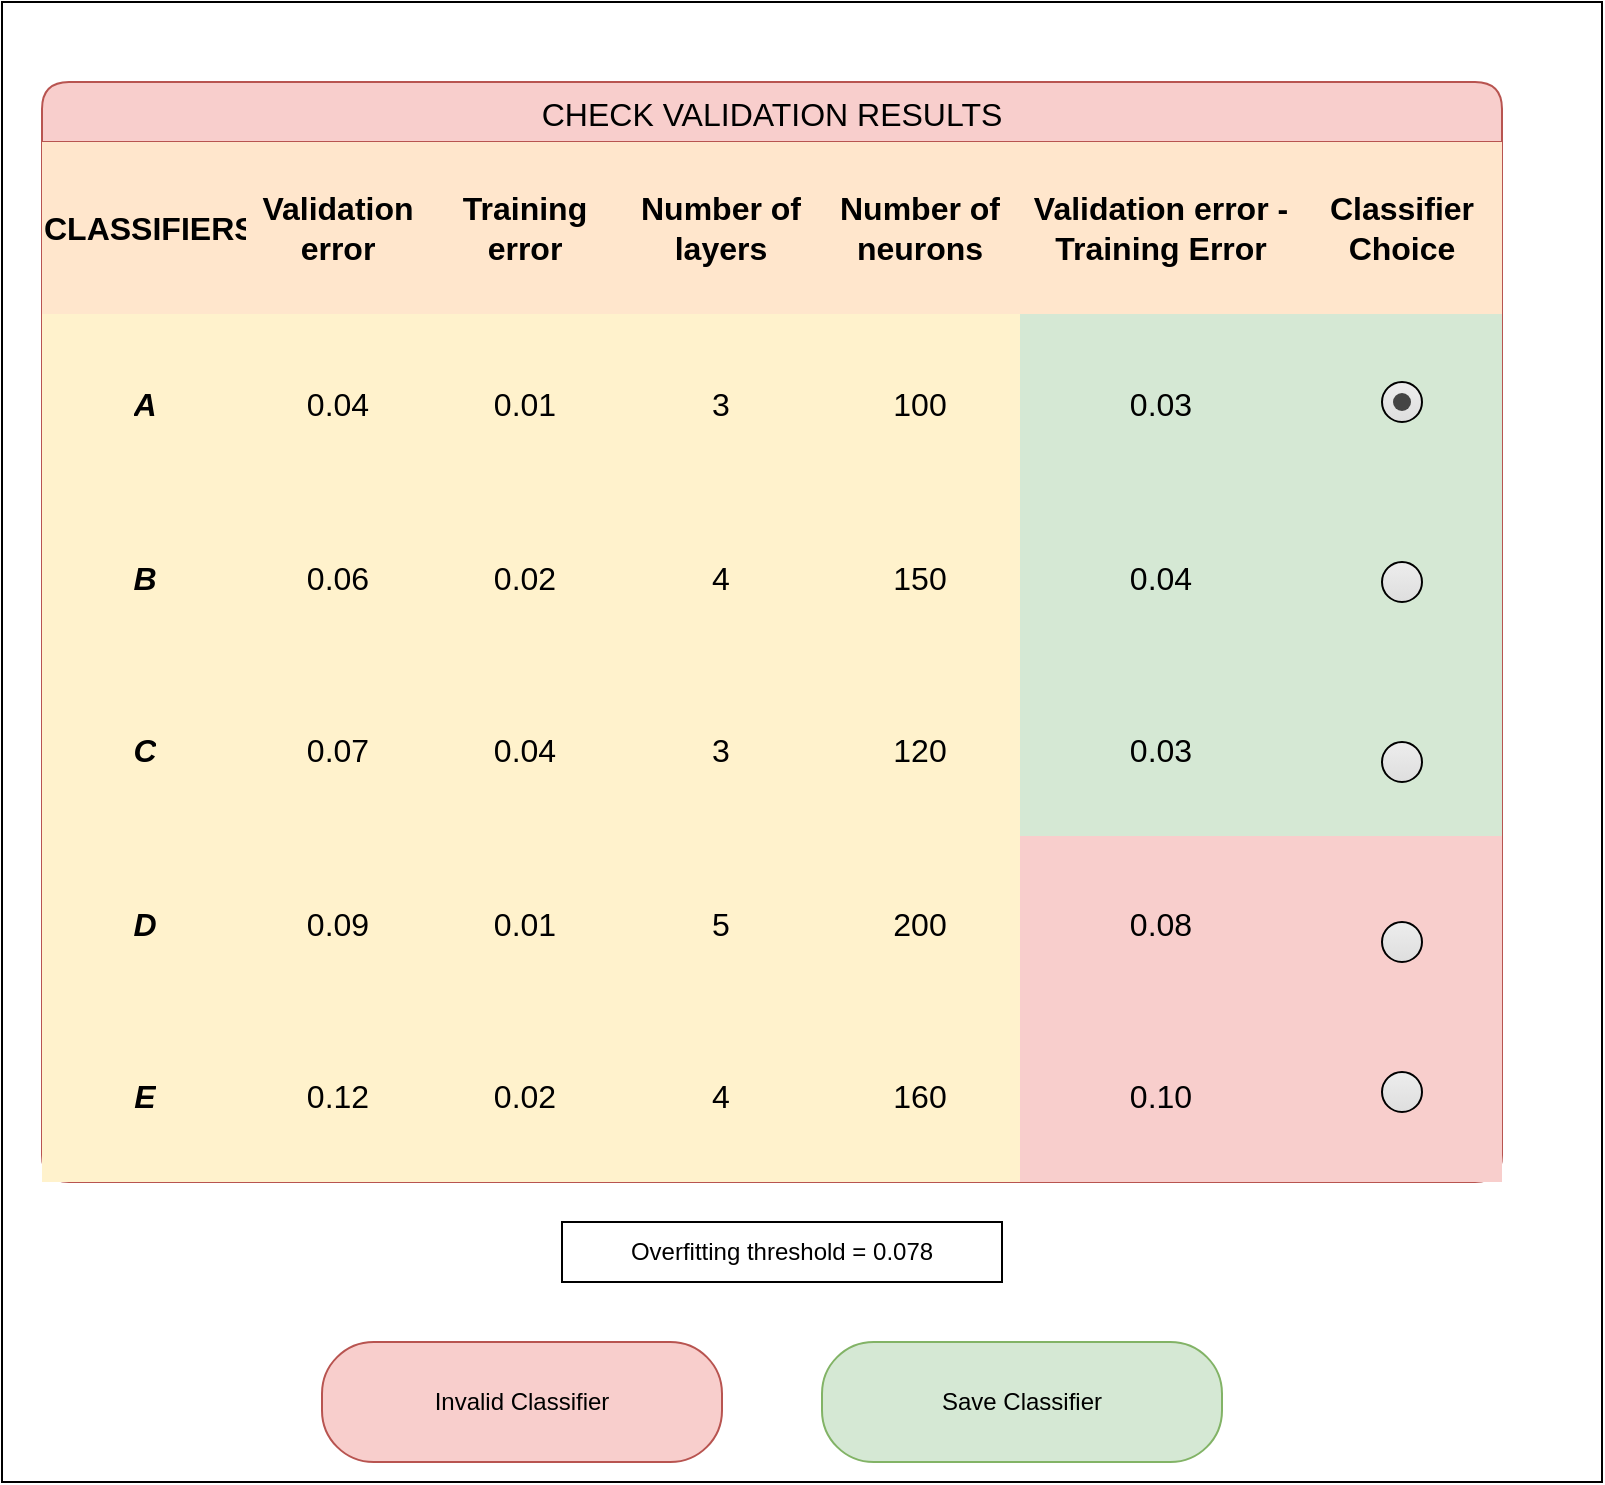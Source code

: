 <mxfile version="22.1.3" type="github">
  <diagram name="Pagina-1" id="Jpi3xUjOkGHAUXoTJ0bF">
    <mxGraphModel dx="1221" dy="737" grid="1" gridSize="10" guides="1" tooltips="1" connect="1" arrows="1" fold="1" page="1" pageScale="1" pageWidth="827" pageHeight="1169" math="0" shadow="0">
      <root>
        <mxCell id="0" />
        <mxCell id="1" parent="0" />
        <mxCell id="sXy-xs8lII_dAVy6hn8z-161" value="" style="rounded=0;whiteSpace=wrap;html=1;" parent="1" vertex="1">
          <mxGeometry x="30" y="30" width="800" height="740" as="geometry" />
        </mxCell>
        <mxCell id="sXy-xs8lII_dAVy6hn8z-12" value="CHECK VALIDATION RESULTS" style="shape=table;startSize=30;container=1;collapsible=0;childLayout=tableLayout;strokeColor=#b85450;fontSize=16;fillColor=#f8cecc;perimeterSpacing=0;rounded=1;shadow=0;" parent="1" vertex="1">
          <mxGeometry x="50" y="70" width="730" height="550" as="geometry" />
        </mxCell>
        <mxCell id="sXy-xs8lII_dAVy6hn8z-13" value="" style="shape=tableRow;horizontal=0;startSize=0;swimlaneHead=0;swimlaneBody=0;strokeColor=inherit;top=0;left=0;bottom=0;right=0;collapsible=0;dropTarget=0;fillColor=none;points=[[0,0.5],[1,0.5]];portConstraint=eastwest;fontSize=16;" parent="sXy-xs8lII_dAVy6hn8z-12" vertex="1">
          <mxGeometry y="30" width="730" height="86" as="geometry" />
        </mxCell>
        <mxCell id="sXy-xs8lII_dAVy6hn8z-38" value="CLASSIFIERS" style="shape=partialRectangle;html=1;whiteSpace=wrap;connectable=0;strokeColor=#d79b00;overflow=hidden;fillColor=#ffe6cc;top=0;left=0;bottom=0;right=0;pointerEvents=1;fontSize=16;fontStyle=1;" parent="sXy-xs8lII_dAVy6hn8z-13" vertex="1">
          <mxGeometry width="103" height="86" as="geometry">
            <mxRectangle width="103" height="86" as="alternateBounds" />
          </mxGeometry>
        </mxCell>
        <mxCell id="sXy-xs8lII_dAVy6hn8z-33" value="Validation error" style="shape=partialRectangle;html=1;whiteSpace=wrap;connectable=0;strokeColor=#d79b00;overflow=hidden;fillColor=#ffe6cc;top=0;left=0;bottom=0;right=0;pointerEvents=1;fontSize=16;fontStyle=1;" parent="sXy-xs8lII_dAVy6hn8z-13" vertex="1">
          <mxGeometry x="103" width="90" height="86" as="geometry">
            <mxRectangle width="90" height="86" as="alternateBounds" />
          </mxGeometry>
        </mxCell>
        <mxCell id="sXy-xs8lII_dAVy6hn8z-14" value="Training error" style="shape=partialRectangle;html=1;whiteSpace=wrap;connectable=0;strokeColor=#d79b00;overflow=hidden;fillColor=#ffe6cc;top=0;left=0;bottom=0;right=0;pointerEvents=1;fontSize=16;fontStyle=1;" parent="sXy-xs8lII_dAVy6hn8z-13" vertex="1">
          <mxGeometry x="193" width="97" height="86" as="geometry">
            <mxRectangle width="97" height="86" as="alternateBounds" />
          </mxGeometry>
        </mxCell>
        <mxCell id="sXy-xs8lII_dAVy6hn8z-15" value="Number of layers" style="shape=partialRectangle;html=1;whiteSpace=wrap;connectable=0;strokeColor=#d79b00;overflow=hidden;fillColor=#ffe6cc;top=0;left=0;bottom=0;right=0;pointerEvents=1;fontSize=16;fontStyle=1;" parent="sXy-xs8lII_dAVy6hn8z-13" vertex="1">
          <mxGeometry x="290" width="99" height="86" as="geometry">
            <mxRectangle width="99" height="86" as="alternateBounds" />
          </mxGeometry>
        </mxCell>
        <mxCell id="sXy-xs8lII_dAVy6hn8z-16" value="Number of neurons" style="shape=partialRectangle;html=1;whiteSpace=wrap;connectable=0;strokeColor=#d79b00;overflow=hidden;fillColor=#ffe6cc;top=0;left=0;bottom=0;right=0;pointerEvents=1;fontSize=16;fontStyle=1;" parent="sXy-xs8lII_dAVy6hn8z-13" vertex="1">
          <mxGeometry x="389" width="100" height="86" as="geometry">
            <mxRectangle width="100" height="86" as="alternateBounds" />
          </mxGeometry>
        </mxCell>
        <mxCell id="sXy-xs8lII_dAVy6hn8z-48" value="Validation error - Training Error" style="shape=partialRectangle;html=1;whiteSpace=wrap;connectable=0;strokeColor=#d79b00;overflow=hidden;fillColor=#ffe6cc;top=0;left=0;bottom=0;right=0;pointerEvents=1;fontSize=16;fontStyle=1;" parent="sXy-xs8lII_dAVy6hn8z-13" vertex="1">
          <mxGeometry x="489" width="141" height="86" as="geometry">
            <mxRectangle width="141" height="86" as="alternateBounds" />
          </mxGeometry>
        </mxCell>
        <mxCell id="sXy-xs8lII_dAVy6hn8z-238" value="Classifier Choice" style="shape=partialRectangle;html=1;whiteSpace=wrap;connectable=0;strokeColor=#d79b00;overflow=hidden;fillColor=#ffe6cc;top=0;left=0;bottom=0;right=0;pointerEvents=1;fontSize=16;fontStyle=1;" parent="sXy-xs8lII_dAVy6hn8z-13" vertex="1">
          <mxGeometry x="630" width="100" height="86" as="geometry">
            <mxRectangle width="100" height="86" as="alternateBounds" />
          </mxGeometry>
        </mxCell>
        <mxCell id="sXy-xs8lII_dAVy6hn8z-17" value="" style="shape=tableRow;horizontal=0;startSize=0;swimlaneHead=0;swimlaneBody=0;strokeColor=inherit;top=0;left=0;bottom=0;right=0;collapsible=0;dropTarget=0;fillColor=none;points=[[0,0.5],[1,0.5]];portConstraint=eastwest;fontSize=16;" parent="sXy-xs8lII_dAVy6hn8z-12" vertex="1">
          <mxGeometry y="116" width="730" height="89" as="geometry" />
        </mxCell>
        <mxCell id="sXy-xs8lII_dAVy6hn8z-39" value="A" style="shape=partialRectangle;html=1;whiteSpace=wrap;connectable=0;strokeColor=#d6b656;overflow=hidden;fillColor=#fff2cc;top=0;left=0;bottom=0;right=0;pointerEvents=1;fontSize=16;fontStyle=3" parent="sXy-xs8lII_dAVy6hn8z-17" vertex="1">
          <mxGeometry width="103" height="89" as="geometry">
            <mxRectangle width="103" height="89" as="alternateBounds" />
          </mxGeometry>
        </mxCell>
        <mxCell id="sXy-xs8lII_dAVy6hn8z-34" value="0.04" style="shape=partialRectangle;html=1;whiteSpace=wrap;connectable=0;strokeColor=#d6b656;overflow=hidden;fillColor=#fff2cc;top=0;left=0;bottom=0;right=0;pointerEvents=1;fontSize=16;" parent="sXy-xs8lII_dAVy6hn8z-17" vertex="1">
          <mxGeometry x="103" width="90" height="89" as="geometry">
            <mxRectangle width="90" height="89" as="alternateBounds" />
          </mxGeometry>
        </mxCell>
        <mxCell id="sXy-xs8lII_dAVy6hn8z-18" value="0.01" style="shape=partialRectangle;html=1;whiteSpace=wrap;connectable=0;strokeColor=#d6b656;overflow=hidden;fillColor=#fff2cc;top=0;left=0;bottom=0;right=0;pointerEvents=1;fontSize=16;" parent="sXy-xs8lII_dAVy6hn8z-17" vertex="1">
          <mxGeometry x="193" width="97" height="89" as="geometry">
            <mxRectangle width="97" height="89" as="alternateBounds" />
          </mxGeometry>
        </mxCell>
        <mxCell id="sXy-xs8lII_dAVy6hn8z-19" value="3" style="shape=partialRectangle;html=1;whiteSpace=wrap;connectable=0;strokeColor=#d6b656;overflow=hidden;fillColor=#fff2cc;top=0;left=0;bottom=0;right=0;pointerEvents=1;fontSize=16;" parent="sXy-xs8lII_dAVy6hn8z-17" vertex="1">
          <mxGeometry x="290" width="99" height="89" as="geometry">
            <mxRectangle width="99" height="89" as="alternateBounds" />
          </mxGeometry>
        </mxCell>
        <mxCell id="sXy-xs8lII_dAVy6hn8z-20" value="100" style="shape=partialRectangle;html=1;whiteSpace=wrap;connectable=0;strokeColor=#d6b656;overflow=hidden;fillColor=#fff2cc;top=0;left=0;bottom=0;right=0;pointerEvents=1;fontSize=16;" parent="sXy-xs8lII_dAVy6hn8z-17" vertex="1">
          <mxGeometry x="389" width="100" height="89" as="geometry">
            <mxRectangle width="100" height="89" as="alternateBounds" />
          </mxGeometry>
        </mxCell>
        <mxCell id="sXy-xs8lII_dAVy6hn8z-49" value="0.03" style="shape=partialRectangle;html=1;whiteSpace=wrap;connectable=0;strokeColor=#82b366;overflow=hidden;fillColor=#d5e8d4;top=0;left=0;bottom=0;right=0;pointerEvents=1;fontSize=16;" parent="sXy-xs8lII_dAVy6hn8z-17" vertex="1">
          <mxGeometry x="489" width="141" height="89" as="geometry">
            <mxRectangle width="141" height="89" as="alternateBounds" />
          </mxGeometry>
        </mxCell>
        <mxCell id="sXy-xs8lII_dAVy6hn8z-239" style="shape=partialRectangle;html=1;whiteSpace=wrap;connectable=0;strokeColor=#82b366;overflow=hidden;fillColor=#d5e8d4;top=0;left=0;bottom=0;right=0;pointerEvents=1;fontSize=16;" parent="sXy-xs8lII_dAVy6hn8z-17" vertex="1">
          <mxGeometry x="630" width="100" height="89" as="geometry">
            <mxRectangle width="100" height="89" as="alternateBounds" />
          </mxGeometry>
        </mxCell>
        <mxCell id="sXy-xs8lII_dAVy6hn8z-21" value="" style="shape=tableRow;horizontal=0;startSize=0;swimlaneHead=0;swimlaneBody=0;strokeColor=inherit;top=0;left=0;bottom=0;right=0;collapsible=0;dropTarget=0;fillColor=none;points=[[0,0.5],[1,0.5]];portConstraint=eastwest;fontSize=16;" parent="sXy-xs8lII_dAVy6hn8z-12" vertex="1">
          <mxGeometry y="205" width="730" height="85" as="geometry" />
        </mxCell>
        <mxCell id="sXy-xs8lII_dAVy6hn8z-40" value="B" style="shape=partialRectangle;html=1;whiteSpace=wrap;connectable=0;strokeColor=#d6b656;overflow=hidden;fillColor=#fff2cc;top=0;left=0;bottom=0;right=0;pointerEvents=1;fontSize=16;fontStyle=3" parent="sXy-xs8lII_dAVy6hn8z-21" vertex="1">
          <mxGeometry width="103" height="85" as="geometry">
            <mxRectangle width="103" height="85" as="alternateBounds" />
          </mxGeometry>
        </mxCell>
        <mxCell id="sXy-xs8lII_dAVy6hn8z-35" value="0.06" style="shape=partialRectangle;html=1;whiteSpace=wrap;connectable=0;strokeColor=#d6b656;overflow=hidden;fillColor=#fff2cc;top=0;left=0;bottom=0;right=0;pointerEvents=1;fontSize=16;" parent="sXy-xs8lII_dAVy6hn8z-21" vertex="1">
          <mxGeometry x="103" width="90" height="85" as="geometry">
            <mxRectangle width="90" height="85" as="alternateBounds" />
          </mxGeometry>
        </mxCell>
        <mxCell id="sXy-xs8lII_dAVy6hn8z-22" value="0.02" style="shape=partialRectangle;html=1;whiteSpace=wrap;connectable=0;strokeColor=#d6b656;overflow=hidden;fillColor=#fff2cc;top=0;left=0;bottom=0;right=0;pointerEvents=1;fontSize=16;" parent="sXy-xs8lII_dAVy6hn8z-21" vertex="1">
          <mxGeometry x="193" width="97" height="85" as="geometry">
            <mxRectangle width="97" height="85" as="alternateBounds" />
          </mxGeometry>
        </mxCell>
        <mxCell id="sXy-xs8lII_dAVy6hn8z-23" value="4" style="shape=partialRectangle;html=1;whiteSpace=wrap;connectable=0;strokeColor=#d6b656;overflow=hidden;fillColor=#fff2cc;top=0;left=0;bottom=0;right=0;pointerEvents=1;fontSize=16;" parent="sXy-xs8lII_dAVy6hn8z-21" vertex="1">
          <mxGeometry x="290" width="99" height="85" as="geometry">
            <mxRectangle width="99" height="85" as="alternateBounds" />
          </mxGeometry>
        </mxCell>
        <mxCell id="sXy-xs8lII_dAVy6hn8z-24" value="150" style="shape=partialRectangle;html=1;whiteSpace=wrap;connectable=0;strokeColor=#d6b656;overflow=hidden;fillColor=#fff2cc;top=0;left=0;bottom=0;right=0;pointerEvents=1;fontSize=16;" parent="sXy-xs8lII_dAVy6hn8z-21" vertex="1">
          <mxGeometry x="389" width="100" height="85" as="geometry">
            <mxRectangle width="100" height="85" as="alternateBounds" />
          </mxGeometry>
        </mxCell>
        <mxCell id="sXy-xs8lII_dAVy6hn8z-50" value="0.04" style="shape=partialRectangle;html=1;whiteSpace=wrap;connectable=0;strokeColor=#82b366;overflow=hidden;fillColor=#d5e8d4;top=0;left=0;bottom=0;right=0;pointerEvents=1;fontSize=16;" parent="sXy-xs8lII_dAVy6hn8z-21" vertex="1">
          <mxGeometry x="489" width="141" height="85" as="geometry">
            <mxRectangle width="141" height="85" as="alternateBounds" />
          </mxGeometry>
        </mxCell>
        <mxCell id="sXy-xs8lII_dAVy6hn8z-240" style="shape=partialRectangle;html=1;whiteSpace=wrap;connectable=0;strokeColor=#82b366;overflow=hidden;fillColor=#d5e8d4;top=0;left=0;bottom=0;right=0;pointerEvents=1;fontSize=16;" parent="sXy-xs8lII_dAVy6hn8z-21" vertex="1">
          <mxGeometry x="630" width="100" height="85" as="geometry">
            <mxRectangle width="100" height="85" as="alternateBounds" />
          </mxGeometry>
        </mxCell>
        <mxCell id="sXy-xs8lII_dAVy6hn8z-29" style="shape=tableRow;horizontal=0;startSize=0;swimlaneHead=0;swimlaneBody=0;strokeColor=inherit;top=0;left=0;bottom=0;right=0;collapsible=0;dropTarget=0;fillColor=none;points=[[0,0.5],[1,0.5]];portConstraint=eastwest;fontSize=16;" parent="sXy-xs8lII_dAVy6hn8z-12" vertex="1">
          <mxGeometry y="290" width="730" height="87" as="geometry" />
        </mxCell>
        <mxCell id="sXy-xs8lII_dAVy6hn8z-41" value="C" style="shape=partialRectangle;html=1;whiteSpace=wrap;connectable=0;strokeColor=#d6b656;overflow=hidden;fillColor=#fff2cc;top=0;left=0;bottom=0;right=0;pointerEvents=1;fontSize=16;fontStyle=3" parent="sXy-xs8lII_dAVy6hn8z-29" vertex="1">
          <mxGeometry width="103" height="87" as="geometry">
            <mxRectangle width="103" height="87" as="alternateBounds" />
          </mxGeometry>
        </mxCell>
        <mxCell id="sXy-xs8lII_dAVy6hn8z-36" value="0.07" style="shape=partialRectangle;html=1;whiteSpace=wrap;connectable=0;strokeColor=#d6b656;overflow=hidden;fillColor=#fff2cc;top=0;left=0;bottom=0;right=0;pointerEvents=1;fontSize=16;" parent="sXy-xs8lII_dAVy6hn8z-29" vertex="1">
          <mxGeometry x="103" width="90" height="87" as="geometry">
            <mxRectangle width="90" height="87" as="alternateBounds" />
          </mxGeometry>
        </mxCell>
        <mxCell id="sXy-xs8lII_dAVy6hn8z-30" value="0.04" style="shape=partialRectangle;html=1;whiteSpace=wrap;connectable=0;strokeColor=#d6b656;overflow=hidden;fillColor=#fff2cc;top=0;left=0;bottom=0;right=0;pointerEvents=1;fontSize=16;" parent="sXy-xs8lII_dAVy6hn8z-29" vertex="1">
          <mxGeometry x="193" width="97" height="87" as="geometry">
            <mxRectangle width="97" height="87" as="alternateBounds" />
          </mxGeometry>
        </mxCell>
        <mxCell id="sXy-xs8lII_dAVy6hn8z-31" value="3" style="shape=partialRectangle;html=1;whiteSpace=wrap;connectable=0;strokeColor=#d6b656;overflow=hidden;fillColor=#fff2cc;top=0;left=0;bottom=0;right=0;pointerEvents=1;fontSize=16;" parent="sXy-xs8lII_dAVy6hn8z-29" vertex="1">
          <mxGeometry x="290" width="99" height="87" as="geometry">
            <mxRectangle width="99" height="87" as="alternateBounds" />
          </mxGeometry>
        </mxCell>
        <mxCell id="sXy-xs8lII_dAVy6hn8z-32" value="120" style="shape=partialRectangle;html=1;whiteSpace=wrap;connectable=0;strokeColor=#d6b656;overflow=hidden;fillColor=#fff2cc;top=0;left=0;bottom=0;right=0;pointerEvents=1;fontSize=16;" parent="sXy-xs8lII_dAVy6hn8z-29" vertex="1">
          <mxGeometry x="389" width="100" height="87" as="geometry">
            <mxRectangle width="100" height="87" as="alternateBounds" />
          </mxGeometry>
        </mxCell>
        <mxCell id="sXy-xs8lII_dAVy6hn8z-51" value="0.03" style="shape=partialRectangle;html=1;whiteSpace=wrap;connectable=0;strokeColor=#82b366;overflow=hidden;fillColor=#d5e8d4;top=0;left=0;bottom=0;right=0;pointerEvents=1;fontSize=16;fontStyle=0" parent="sXy-xs8lII_dAVy6hn8z-29" vertex="1">
          <mxGeometry x="489" width="141" height="87" as="geometry">
            <mxRectangle width="141" height="87" as="alternateBounds" />
          </mxGeometry>
        </mxCell>
        <mxCell id="sXy-xs8lII_dAVy6hn8z-241" style="shape=partialRectangle;html=1;whiteSpace=wrap;connectable=0;strokeColor=#82b366;overflow=hidden;fillColor=#d5e8d4;top=0;left=0;bottom=0;right=0;pointerEvents=1;fontSize=16;fontStyle=0" parent="sXy-xs8lII_dAVy6hn8z-29" vertex="1">
          <mxGeometry x="630" width="100" height="87" as="geometry">
            <mxRectangle width="100" height="87" as="alternateBounds" />
          </mxGeometry>
        </mxCell>
        <mxCell id="sXy-xs8lII_dAVy6hn8z-25" style="shape=tableRow;horizontal=0;startSize=0;swimlaneHead=0;swimlaneBody=0;strokeColor=inherit;top=0;left=0;bottom=0;right=0;collapsible=0;dropTarget=0;fillColor=none;points=[[0,0.5],[1,0.5]];portConstraint=eastwest;fontSize=16;" parent="sXy-xs8lII_dAVy6hn8z-12" vertex="1">
          <mxGeometry y="377" width="730" height="87" as="geometry" />
        </mxCell>
        <mxCell id="sXy-xs8lII_dAVy6hn8z-42" value="D" style="shape=partialRectangle;html=1;whiteSpace=wrap;connectable=0;strokeColor=#d6b656;overflow=hidden;fillColor=#fff2cc;top=0;left=0;bottom=0;right=0;pointerEvents=1;fontSize=16;fontStyle=3" parent="sXy-xs8lII_dAVy6hn8z-25" vertex="1">
          <mxGeometry width="103" height="87" as="geometry">
            <mxRectangle width="103" height="87" as="alternateBounds" />
          </mxGeometry>
        </mxCell>
        <mxCell id="sXy-xs8lII_dAVy6hn8z-37" value="0.09" style="shape=partialRectangle;html=1;whiteSpace=wrap;connectable=0;strokeColor=#d6b656;overflow=hidden;fillColor=#fff2cc;top=0;left=0;bottom=0;right=0;pointerEvents=1;fontSize=16;" parent="sXy-xs8lII_dAVy6hn8z-25" vertex="1">
          <mxGeometry x="103" width="90" height="87" as="geometry">
            <mxRectangle width="90" height="87" as="alternateBounds" />
          </mxGeometry>
        </mxCell>
        <mxCell id="sXy-xs8lII_dAVy6hn8z-26" value="0.01" style="shape=partialRectangle;html=1;whiteSpace=wrap;connectable=0;strokeColor=#d6b656;overflow=hidden;fillColor=#fff2cc;top=0;left=0;bottom=0;right=0;pointerEvents=1;fontSize=16;" parent="sXy-xs8lII_dAVy6hn8z-25" vertex="1">
          <mxGeometry x="193" width="97" height="87" as="geometry">
            <mxRectangle width="97" height="87" as="alternateBounds" />
          </mxGeometry>
        </mxCell>
        <mxCell id="sXy-xs8lII_dAVy6hn8z-27" value="5" style="shape=partialRectangle;html=1;whiteSpace=wrap;connectable=0;strokeColor=#d6b656;overflow=hidden;fillColor=#fff2cc;top=0;left=0;bottom=0;right=0;pointerEvents=1;fontSize=16;" parent="sXy-xs8lII_dAVy6hn8z-25" vertex="1">
          <mxGeometry x="290" width="99" height="87" as="geometry">
            <mxRectangle width="99" height="87" as="alternateBounds" />
          </mxGeometry>
        </mxCell>
        <mxCell id="sXy-xs8lII_dAVy6hn8z-28" value="200" style="shape=partialRectangle;html=1;whiteSpace=wrap;connectable=0;strokeColor=#d6b656;overflow=hidden;fillColor=#fff2cc;top=0;left=0;bottom=0;right=0;pointerEvents=1;fontSize=16;" parent="sXy-xs8lII_dAVy6hn8z-25" vertex="1">
          <mxGeometry x="389" width="100" height="87" as="geometry">
            <mxRectangle width="100" height="87" as="alternateBounds" />
          </mxGeometry>
        </mxCell>
        <mxCell id="sXy-xs8lII_dAVy6hn8z-52" value="0.08" style="shape=partialRectangle;html=1;whiteSpace=wrap;connectable=0;strokeColor=#b85450;overflow=hidden;fillColor=#f8cecc;top=0;left=0;bottom=0;right=0;pointerEvents=1;fontSize=16;" parent="sXy-xs8lII_dAVy6hn8z-25" vertex="1">
          <mxGeometry x="489" width="141" height="87" as="geometry">
            <mxRectangle width="141" height="87" as="alternateBounds" />
          </mxGeometry>
        </mxCell>
        <mxCell id="sXy-xs8lII_dAVy6hn8z-242" style="shape=partialRectangle;html=1;whiteSpace=wrap;connectable=0;strokeColor=#b85450;overflow=hidden;fillColor=#f8cecc;top=0;left=0;bottom=0;right=0;pointerEvents=1;fontSize=16;" parent="sXy-xs8lII_dAVy6hn8z-25" vertex="1">
          <mxGeometry x="630" width="100" height="87" as="geometry">
            <mxRectangle width="100" height="87" as="alternateBounds" />
          </mxGeometry>
        </mxCell>
        <mxCell id="sXy-xs8lII_dAVy6hn8z-62" style="shape=tableRow;horizontal=0;startSize=0;swimlaneHead=0;swimlaneBody=0;strokeColor=inherit;top=0;left=0;bottom=0;right=0;collapsible=0;dropTarget=0;fillColor=none;points=[[0,0.5],[1,0.5]];portConstraint=eastwest;fontSize=16;" parent="sXy-xs8lII_dAVy6hn8z-12" vertex="1">
          <mxGeometry y="464" width="730" height="86" as="geometry" />
        </mxCell>
        <mxCell id="sXy-xs8lII_dAVy6hn8z-63" value="E" style="shape=partialRectangle;html=1;whiteSpace=wrap;connectable=0;strokeColor=#d6b656;overflow=hidden;fillColor=#fff2cc;top=0;left=0;bottom=0;right=0;pointerEvents=1;fontSize=16;fontStyle=3" parent="sXy-xs8lII_dAVy6hn8z-62" vertex="1">
          <mxGeometry width="103" height="86" as="geometry">
            <mxRectangle width="103" height="86" as="alternateBounds" />
          </mxGeometry>
        </mxCell>
        <mxCell id="sXy-xs8lII_dAVy6hn8z-64" value="0.12" style="shape=partialRectangle;html=1;whiteSpace=wrap;connectable=0;strokeColor=#d6b656;overflow=hidden;fillColor=#fff2cc;top=0;left=0;bottom=0;right=0;pointerEvents=1;fontSize=16;" parent="sXy-xs8lII_dAVy6hn8z-62" vertex="1">
          <mxGeometry x="103" width="90" height="86" as="geometry">
            <mxRectangle width="90" height="86" as="alternateBounds" />
          </mxGeometry>
        </mxCell>
        <mxCell id="sXy-xs8lII_dAVy6hn8z-65" value="0.02" style="shape=partialRectangle;html=1;whiteSpace=wrap;connectable=0;strokeColor=#d6b656;overflow=hidden;fillColor=#fff2cc;top=0;left=0;bottom=0;right=0;pointerEvents=1;fontSize=16;" parent="sXy-xs8lII_dAVy6hn8z-62" vertex="1">
          <mxGeometry x="193" width="97" height="86" as="geometry">
            <mxRectangle width="97" height="86" as="alternateBounds" />
          </mxGeometry>
        </mxCell>
        <mxCell id="sXy-xs8lII_dAVy6hn8z-66" value="4" style="shape=partialRectangle;html=1;whiteSpace=wrap;connectable=0;strokeColor=#d6b656;overflow=hidden;fillColor=#fff2cc;top=0;left=0;bottom=0;right=0;pointerEvents=1;fontSize=16;" parent="sXy-xs8lII_dAVy6hn8z-62" vertex="1">
          <mxGeometry x="290" width="99" height="86" as="geometry">
            <mxRectangle width="99" height="86" as="alternateBounds" />
          </mxGeometry>
        </mxCell>
        <mxCell id="sXy-xs8lII_dAVy6hn8z-67" value="160" style="shape=partialRectangle;html=1;whiteSpace=wrap;connectable=0;strokeColor=#d6b656;overflow=hidden;fillColor=#fff2cc;top=0;left=0;bottom=0;right=0;pointerEvents=1;fontSize=16;" parent="sXy-xs8lII_dAVy6hn8z-62" vertex="1">
          <mxGeometry x="389" width="100" height="86" as="geometry">
            <mxRectangle width="100" height="86" as="alternateBounds" />
          </mxGeometry>
        </mxCell>
        <mxCell id="sXy-xs8lII_dAVy6hn8z-68" value="0.10" style="shape=partialRectangle;html=1;whiteSpace=wrap;connectable=0;strokeColor=#b85450;overflow=hidden;fillColor=#f8cecc;top=0;left=0;bottom=0;right=0;pointerEvents=1;fontSize=16;" parent="sXy-xs8lII_dAVy6hn8z-62" vertex="1">
          <mxGeometry x="489" width="141" height="86" as="geometry">
            <mxRectangle width="141" height="86" as="alternateBounds" />
          </mxGeometry>
        </mxCell>
        <mxCell id="sXy-xs8lII_dAVy6hn8z-243" style="shape=partialRectangle;html=1;whiteSpace=wrap;connectable=0;strokeColor=#b85450;overflow=hidden;fillColor=#f8cecc;top=0;left=0;bottom=0;right=0;pointerEvents=1;fontSize=16;" parent="sXy-xs8lII_dAVy6hn8z-62" vertex="1">
          <mxGeometry x="630" width="100" height="86" as="geometry">
            <mxRectangle width="100" height="86" as="alternateBounds" />
          </mxGeometry>
        </mxCell>
        <mxCell id="sXy-xs8lII_dAVy6hn8z-69" value="Save Classifier" style="rounded=1;whiteSpace=wrap;html=1;fillColor=#d5e8d4;strokeColor=#82b366;arcSize=43;" parent="1" vertex="1">
          <mxGeometry x="440" y="700" width="200" height="60" as="geometry" />
        </mxCell>
        <mxCell id="sXy-xs8lII_dAVy6hn8z-73" value="Invalid Classifier" style="rounded=1;whiteSpace=wrap;html=1;fillColor=#f8cecc;strokeColor=#b85450;arcSize=43;" parent="1" vertex="1">
          <mxGeometry x="190" y="700" width="200" height="60" as="geometry" />
        </mxCell>
        <mxCell id="sXy-xs8lII_dAVy6hn8z-74" value="Overfitting threshold = 0.078" style="rounded=0;whiteSpace=wrap;html=1;" parent="1" vertex="1">
          <mxGeometry x="310" y="640" width="220" height="30" as="geometry" />
        </mxCell>
        <mxCell id="sXy-xs8lII_dAVy6hn8z-245" value="" style="html=1;shadow=0;dashed=0;shape=mxgraph.bootstrap.radioButton2;labelPosition=right;verticalLabelPosition=middle;align=left;verticalAlign=middle;gradientColor=#DEDEDE;fillColor=#EDEDED;checked=0;spacing=5;checkedFill=#0085FC;checkedStroke=#ffffff;sketch=0;" parent="1" vertex="1">
          <mxGeometry x="720" y="310" width="20" height="20" as="geometry" />
        </mxCell>
        <mxCell id="sXy-xs8lII_dAVy6hn8z-246" value="" style="html=1;shadow=0;dashed=0;shape=mxgraph.bootstrap.radioButton2;labelPosition=right;verticalLabelPosition=middle;align=left;verticalAlign=middle;gradientColor=#DEDEDE;fillColor=#EDEDED;checked=0;spacing=5;checkedFill=#0085FC;checkedStroke=#ffffff;sketch=0;" parent="1" vertex="1">
          <mxGeometry x="720" y="220" width="20" height="20" as="geometry" />
        </mxCell>
        <mxCell id="sXy-xs8lII_dAVy6hn8z-247" value="" style="html=1;shadow=0;dashed=0;shape=mxgraph.bootstrap.radioButton2;labelPosition=right;verticalLabelPosition=middle;align=left;verticalAlign=middle;gradientColor=#DEDEDE;fillColor=#EDEDED;checked=0;spacing=5;checkedFill=#0085FC;checkedStroke=#ffffff;sketch=0;" parent="1" vertex="1">
          <mxGeometry x="720" y="400" width="20" height="20" as="geometry" />
        </mxCell>
        <mxCell id="sXy-xs8lII_dAVy6hn8z-248" value="" style="html=1;shadow=0;dashed=0;shape=mxgraph.bootstrap.radioButton2;labelPosition=right;verticalLabelPosition=middle;align=left;verticalAlign=middle;gradientColor=#DEDEDE;fillColor=#EDEDED;checked=0;spacing=5;checkedFill=#0085FC;checkedStroke=#ffffff;sketch=0;" parent="1" vertex="1">
          <mxGeometry x="720" y="490" width="20" height="20" as="geometry" />
        </mxCell>
        <mxCell id="sXy-xs8lII_dAVy6hn8z-249" value="" style="html=1;shadow=0;dashed=0;shape=mxgraph.bootstrap.radioButton2;labelPosition=right;verticalLabelPosition=middle;align=left;verticalAlign=middle;gradientColor=#DEDEDE;fillColor=#EDEDED;checked=0;spacing=5;checkedFill=#0085FC;checkedStroke=#ffffff;sketch=0;" parent="1" vertex="1">
          <mxGeometry x="720" y="565" width="20" height="20" as="geometry" />
        </mxCell>
        <mxCell id="OTqZljWUa-QCWxbJi2Ku-8" value="" style="shape=ellipse;fillColor=#444444;strokeColor=none;html=1;" vertex="1" parent="1">
          <mxGeometry x="725.5" y="225.5" width="9" height="9" as="geometry" />
        </mxCell>
      </root>
    </mxGraphModel>
  </diagram>
</mxfile>
